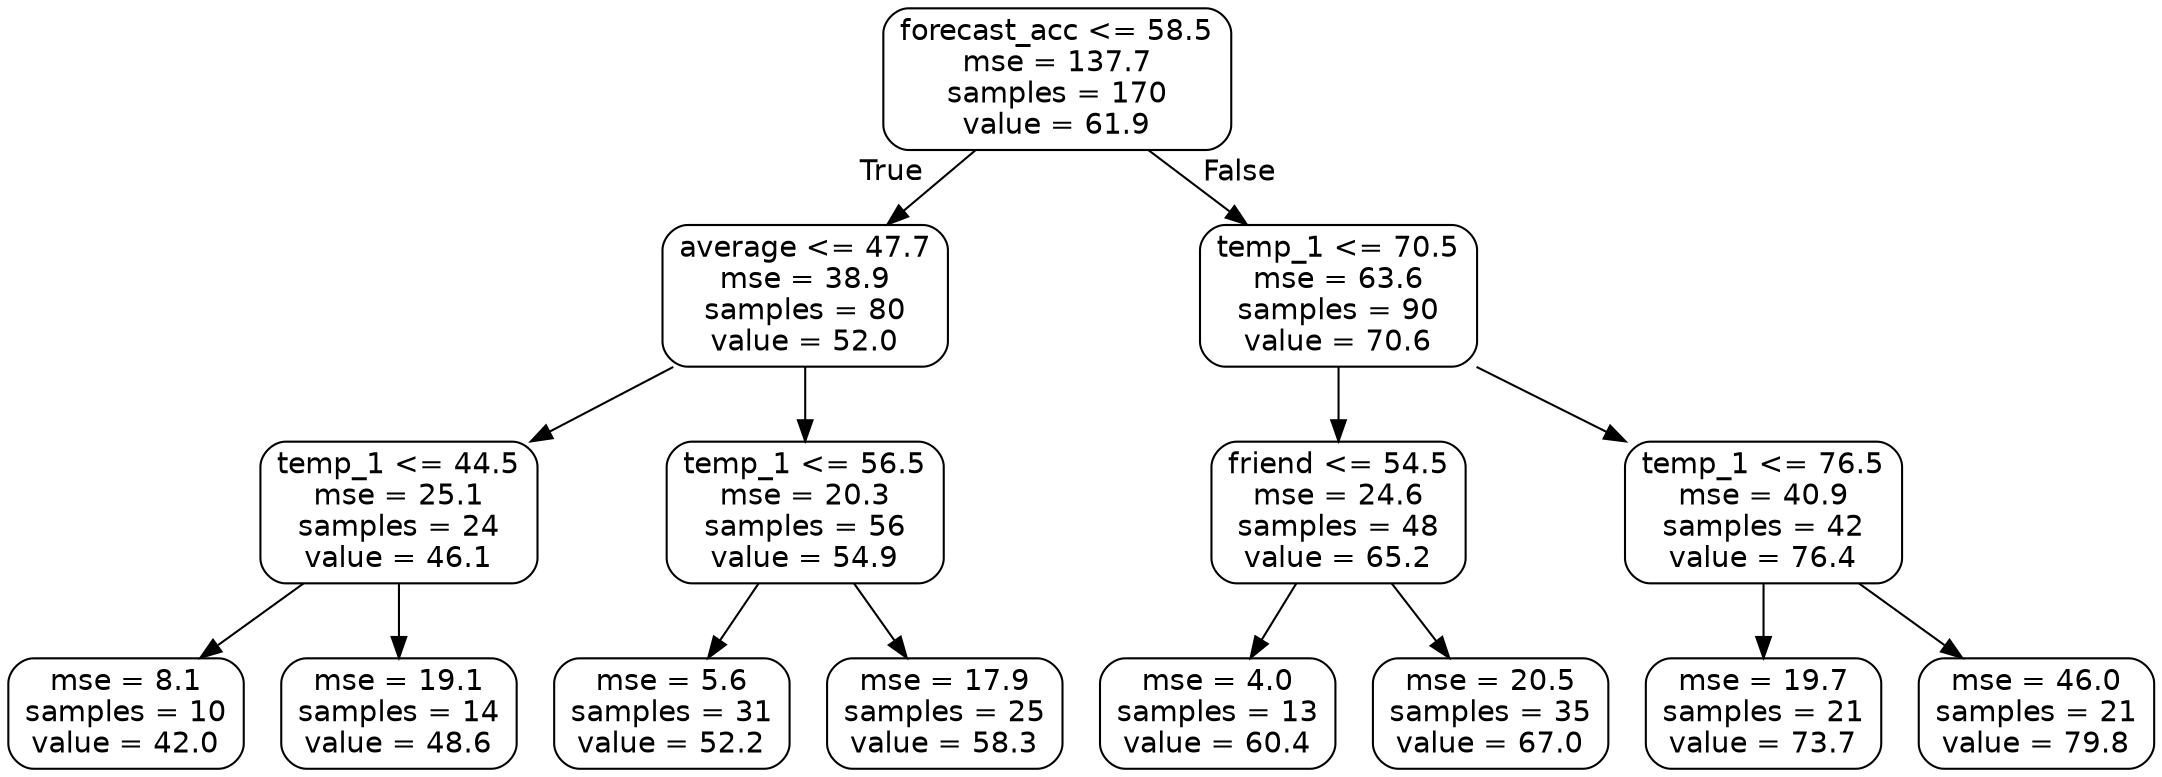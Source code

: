 digraph Tree {
node [shape=box, style="rounded", color="black", fontname=helvetica] ;
edge [fontname=helvetica] ;
0 [label="forecast_acc <= 58.5\nmse = 137.7\nsamples = 170\nvalue = 61.9"] ;
1 [label="average <= 47.7\nmse = 38.9\nsamples = 80\nvalue = 52.0"] ;
0 -> 1 [labeldistance=2.5, labelangle=45, headlabel="True"] ;
2 [label="temp_1 <= 44.5\nmse = 25.1\nsamples = 24\nvalue = 46.1"] ;
1 -> 2 ;
3 [label="mse = 8.1\nsamples = 10\nvalue = 42.0"] ;
2 -> 3 ;
4 [label="mse = 19.1\nsamples = 14\nvalue = 48.6"] ;
2 -> 4 ;
5 [label="temp_1 <= 56.5\nmse = 20.3\nsamples = 56\nvalue = 54.9"] ;
1 -> 5 ;
6 [label="mse = 5.6\nsamples = 31\nvalue = 52.2"] ;
5 -> 6 ;
7 [label="mse = 17.9\nsamples = 25\nvalue = 58.3"] ;
5 -> 7 ;
8 [label="temp_1 <= 70.5\nmse = 63.6\nsamples = 90\nvalue = 70.6"] ;
0 -> 8 [labeldistance=2.5, labelangle=-45, headlabel="False"] ;
9 [label="friend <= 54.5\nmse = 24.6\nsamples = 48\nvalue = 65.2"] ;
8 -> 9 ;
10 [label="mse = 4.0\nsamples = 13\nvalue = 60.4"] ;
9 -> 10 ;
11 [label="mse = 20.5\nsamples = 35\nvalue = 67.0"] ;
9 -> 11 ;
12 [label="temp_1 <= 76.5\nmse = 40.9\nsamples = 42\nvalue = 76.4"] ;
8 -> 12 ;
13 [label="mse = 19.7\nsamples = 21\nvalue = 73.7"] ;
12 -> 13 ;
14 [label="mse = 46.0\nsamples = 21\nvalue = 79.8"] ;
12 -> 14 ;
}